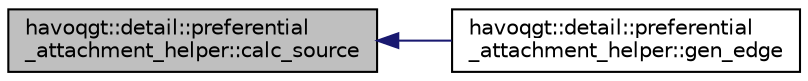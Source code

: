 digraph "havoqgt::detail::preferential_attachment_helper::calc_source"
{
  edge [fontname="Helvetica",fontsize="10",labelfontname="Helvetica",labelfontsize="10"];
  node [fontname="Helvetica",fontsize="10",shape=record];
  rankdir="LR";
  Node1 [label="havoqgt::detail::preferential\l_attachment_helper::calc_source",height=0.2,width=0.4,color="black", fillcolor="grey75", style="filled", fontcolor="black"];
  Node1 -> Node2 [dir="back",color="midnightblue",fontsize="10",style="solid",fontname="Helvetica"];
  Node2 [label="havoqgt::detail::preferential\l_attachment_helper::gen_edge",height=0.2,width=0.4,color="black", fillcolor="white", style="filled",URL="$classhavoqgt_1_1detail_1_1preferential__attachment__helper.html#ac54ce0f9e3eadc678d4b1f683d2d1f2e"];
}
